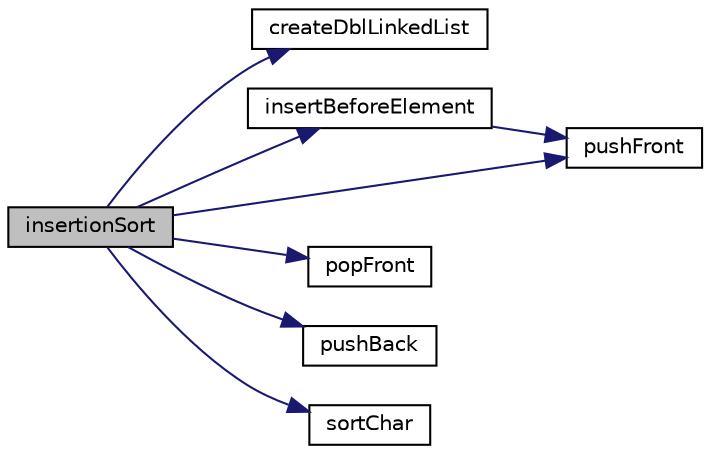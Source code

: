 digraph "insertionSort"
{
 // LATEX_PDF_SIZE
  edge [fontname="Helvetica",fontsize="10",labelfontname="Helvetica",labelfontsize="10"];
  node [fontname="Helvetica",fontsize="10",shape=record];
  rankdir="LR";
  Node1 [label="insertionSort",height=0.2,width=0.4,color="black", fillcolor="grey75", style="filled", fontcolor="black",tooltip=" "];
  Node1 -> Node2 [color="midnightblue",fontsize="10",style="solid",fontname="Helvetica"];
  Node2 [label="createDblLinkedList",height=0.2,width=0.4,color="black", fillcolor="white", style="filled",URL="$list_8c.html#a2e037868abf1ab6898a529e684c219fa",tooltip=" "];
  Node1 -> Node3 [color="midnightblue",fontsize="10",style="solid",fontname="Helvetica"];
  Node3 [label="insertBeforeElement",height=0.2,width=0.4,color="black", fillcolor="white", style="filled",URL="$list_8c.html#a62e1de11705707198225314b854cf59e",tooltip=" "];
  Node3 -> Node4 [color="midnightblue",fontsize="10",style="solid",fontname="Helvetica"];
  Node4 [label="pushFront",height=0.2,width=0.4,color="black", fillcolor="white", style="filled",URL="$list_8c.html#a6adbde5c05bf7bff80416d15fb764233",tooltip=" "];
  Node1 -> Node5 [color="midnightblue",fontsize="10",style="solid",fontname="Helvetica"];
  Node5 [label="popFront",height=0.2,width=0.4,color="black", fillcolor="white", style="filled",URL="$list_8c.html#a81b24f78837732ab61d22853069961fb",tooltip=" "];
  Node1 -> Node6 [color="midnightblue",fontsize="10",style="solid",fontname="Helvetica"];
  Node6 [label="pushBack",height=0.2,width=0.4,color="black", fillcolor="white", style="filled",URL="$list_8c.html#a3063f17c880b94e1f9f079a18e600667",tooltip=" "];
  Node1 -> Node4 [color="midnightblue",fontsize="10",style="solid",fontname="Helvetica"];
  Node1 -> Node7 [color="midnightblue",fontsize="10",style="solid",fontname="Helvetica"];
  Node7 [label="sortChar",height=0.2,width=0.4,color="black", fillcolor="white", style="filled",URL="$list_8c.html#abc4f819d2f469f1f5f556e98791e6afc",tooltip=" "];
}
